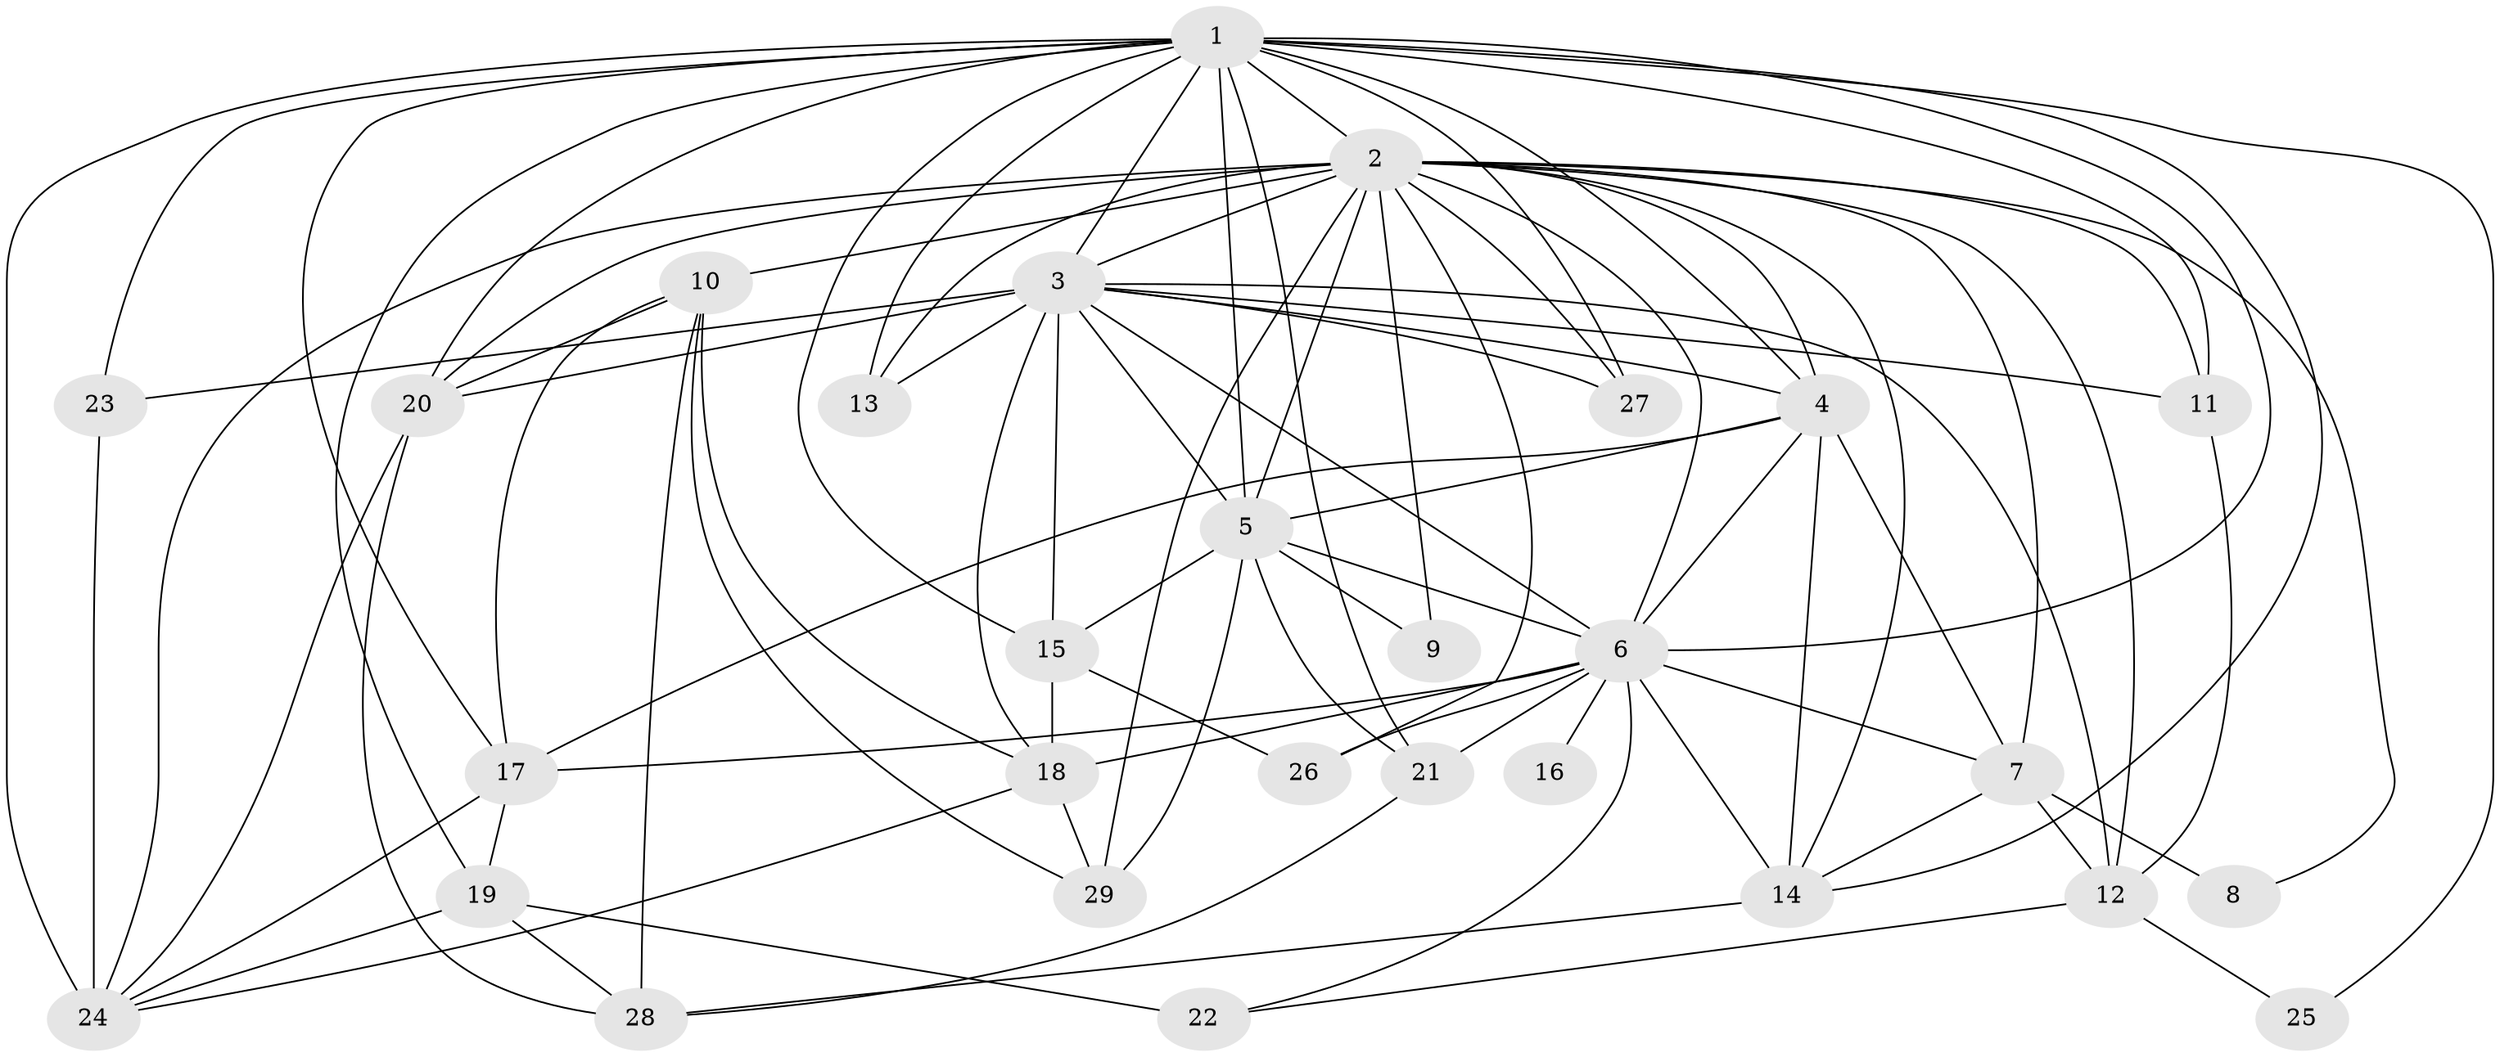 // original degree distribution, {20: 0.022222222222222223, 26: 0.011111111111111112, 16: 0.011111111111111112, 17: 0.011111111111111112, 15: 0.022222222222222223, 24: 0.011111111111111112, 18: 0.011111111111111112, 21: 0.011111111111111112, 5: 0.044444444444444446, 3: 0.17777777777777778, 2: 0.5555555555555556, 7: 0.022222222222222223, 6: 0.022222222222222223, 4: 0.06666666666666667}
// Generated by graph-tools (version 1.1) at 2025/49/03/04/25 22:49:18]
// undirected, 29 vertices, 88 edges
graph export_dot {
  node [color=gray90,style=filled];
  1;
  2;
  3;
  4;
  5;
  6;
  7;
  8;
  9;
  10;
  11;
  12;
  13;
  14;
  15;
  16;
  17;
  18;
  19;
  20;
  21;
  22;
  23;
  24;
  25;
  26;
  27;
  28;
  29;
  1 -- 2 [weight=8.0];
  1 -- 3 [weight=6.0];
  1 -- 4 [weight=3.0];
  1 -- 5 [weight=4.0];
  1 -- 6 [weight=3.0];
  1 -- 11 [weight=2.0];
  1 -- 13 [weight=1.0];
  1 -- 14 [weight=2.0];
  1 -- 15 [weight=1.0];
  1 -- 17 [weight=2.0];
  1 -- 19 [weight=1.0];
  1 -- 20 [weight=2.0];
  1 -- 21 [weight=1.0];
  1 -- 23 [weight=2.0];
  1 -- 24 [weight=5.0];
  1 -- 25 [weight=1.0];
  1 -- 27 [weight=1.0];
  2 -- 3 [weight=4.0];
  2 -- 4 [weight=2.0];
  2 -- 5 [weight=2.0];
  2 -- 6 [weight=2.0];
  2 -- 7 [weight=2.0];
  2 -- 8 [weight=1.0];
  2 -- 9 [weight=3.0];
  2 -- 10 [weight=7.0];
  2 -- 11 [weight=1.0];
  2 -- 12 [weight=1.0];
  2 -- 13 [weight=2.0];
  2 -- 14 [weight=1.0];
  2 -- 20 [weight=1.0];
  2 -- 24 [weight=1.0];
  2 -- 26 [weight=1.0];
  2 -- 27 [weight=1.0];
  2 -- 29 [weight=1.0];
  3 -- 4 [weight=3.0];
  3 -- 5 [weight=2.0];
  3 -- 6 [weight=2.0];
  3 -- 11 [weight=3.0];
  3 -- 12 [weight=1.0];
  3 -- 13 [weight=1.0];
  3 -- 15 [weight=1.0];
  3 -- 18 [weight=1.0];
  3 -- 20 [weight=1.0];
  3 -- 23 [weight=1.0];
  3 -- 27 [weight=1.0];
  4 -- 5 [weight=1.0];
  4 -- 6 [weight=1.0];
  4 -- 7 [weight=1.0];
  4 -- 14 [weight=5.0];
  4 -- 17 [weight=1.0];
  5 -- 6 [weight=2.0];
  5 -- 9 [weight=1.0];
  5 -- 15 [weight=1.0];
  5 -- 21 [weight=1.0];
  5 -- 29 [weight=1.0];
  6 -- 7 [weight=1.0];
  6 -- 14 [weight=1.0];
  6 -- 16 [weight=1.0];
  6 -- 17 [weight=1.0];
  6 -- 18 [weight=2.0];
  6 -- 21 [weight=1.0];
  6 -- 22 [weight=1.0];
  6 -- 26 [weight=2.0];
  7 -- 8 [weight=2.0];
  7 -- 12 [weight=1.0];
  7 -- 14 [weight=1.0];
  10 -- 17 [weight=1.0];
  10 -- 18 [weight=1.0];
  10 -- 20 [weight=1.0];
  10 -- 28 [weight=1.0];
  10 -- 29 [weight=1.0];
  11 -- 12 [weight=1.0];
  12 -- 22 [weight=1.0];
  12 -- 25 [weight=1.0];
  14 -- 28 [weight=1.0];
  15 -- 18 [weight=3.0];
  15 -- 26 [weight=1.0];
  17 -- 19 [weight=2.0];
  17 -- 24 [weight=1.0];
  18 -- 24 [weight=1.0];
  18 -- 29 [weight=1.0];
  19 -- 22 [weight=2.0];
  19 -- 24 [weight=1.0];
  19 -- 28 [weight=1.0];
  20 -- 24 [weight=1.0];
  20 -- 28 [weight=1.0];
  21 -- 28 [weight=1.0];
  23 -- 24 [weight=1.0];
}
